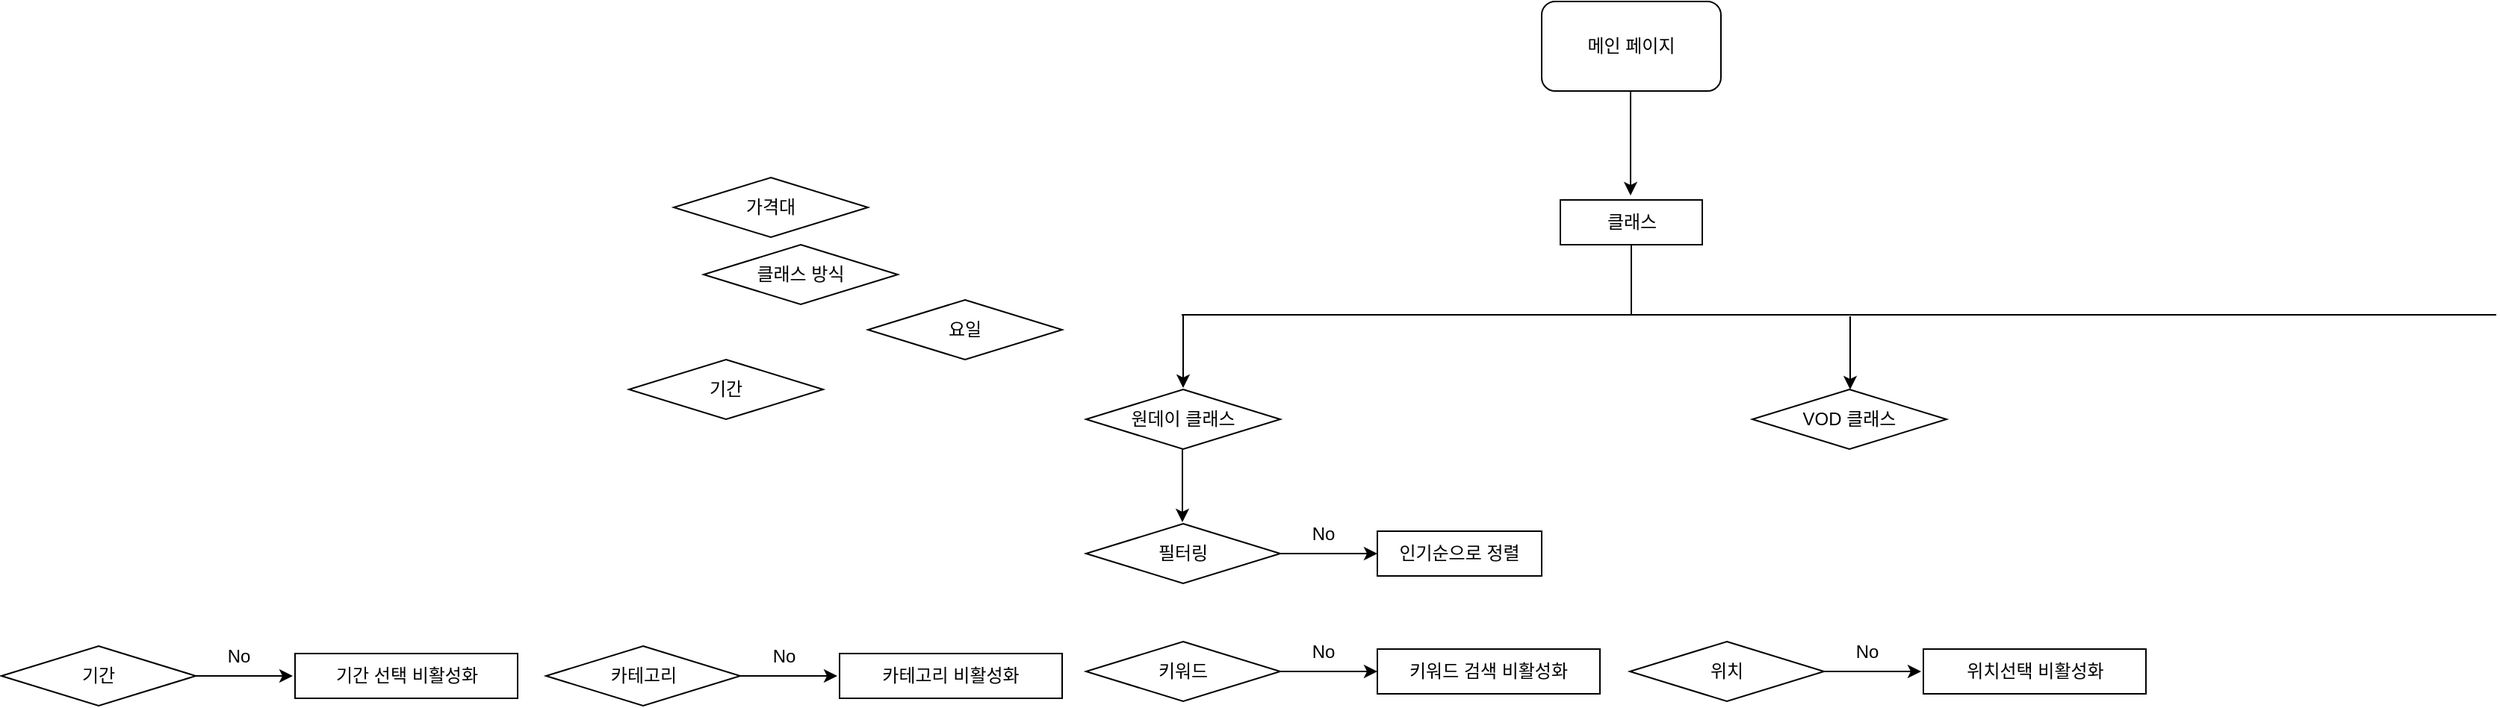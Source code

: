 <mxfile version="15.3.1" type="github">
  <diagram id="s2rgSWj9j16v0FCGX9V-" name="Page-1">
    <mxGraphModel dx="1922" dy="468" grid="1" gridSize="10" guides="1" tooltips="1" connect="1" arrows="1" fold="1" page="1" pageScale="1" pageWidth="900" pageHeight="1600" math="0" shadow="0">
      <root>
        <mxCell id="0" />
        <mxCell id="1" parent="0" />
        <mxCell id="Ub513GzquWTHj9h1OdW3-1" value="메인 페이지" style="rounded=1;whiteSpace=wrap;html=1;" parent="1" vertex="1">
          <mxGeometry x="841" y="10" width="120" height="60" as="geometry" />
        </mxCell>
        <mxCell id="KO9Z9Ivm0-aq9Z-sdD83-1" value="" style="endArrow=classic;html=1;" edge="1" parent="1">
          <mxGeometry width="50" height="50" relative="1" as="geometry">
            <mxPoint x="900.5" y="70" as="sourcePoint" />
            <mxPoint x="900.5" y="140" as="targetPoint" />
          </mxGeometry>
        </mxCell>
        <mxCell id="KO9Z9Ivm0-aq9Z-sdD83-2" value="클래스" style="rounded=0;whiteSpace=wrap;html=1;" vertex="1" parent="1">
          <mxGeometry x="853.5" y="143" width="95" height="30" as="geometry" />
        </mxCell>
        <mxCell id="KO9Z9Ivm0-aq9Z-sdD83-3" value="" style="endArrow=none;html=1;entryX=0.5;entryY=1;entryDx=0;entryDy=0;" edge="1" parent="1" target="KO9Z9Ivm0-aq9Z-sdD83-2">
          <mxGeometry width="50" height="50" relative="1" as="geometry">
            <mxPoint x="901" y="220" as="sourcePoint" />
            <mxPoint x="921" y="170" as="targetPoint" />
          </mxGeometry>
        </mxCell>
        <mxCell id="KO9Z9Ivm0-aq9Z-sdD83-4" value="원데이 클래스" style="rhombus;whiteSpace=wrap;html=1;" vertex="1" parent="1">
          <mxGeometry x="536" y="270" width="130" height="40" as="geometry" />
        </mxCell>
        <mxCell id="KO9Z9Ivm0-aq9Z-sdD83-5" value="VOD 클래스" style="rhombus;whiteSpace=wrap;html=1;" vertex="1" parent="1">
          <mxGeometry x="982" y="270" width="130" height="40" as="geometry" />
        </mxCell>
        <mxCell id="KO9Z9Ivm0-aq9Z-sdD83-6" value="" style="endArrow=none;html=1;" edge="1" parent="1">
          <mxGeometry width="50" height="50" relative="1" as="geometry">
            <mxPoint x="600" y="220" as="sourcePoint" />
            <mxPoint x="1480" y="220" as="targetPoint" />
          </mxGeometry>
        </mxCell>
        <mxCell id="KO9Z9Ivm0-aq9Z-sdD83-7" value="" style="endArrow=classic;html=1;" edge="1" parent="1">
          <mxGeometry width="50" height="50" relative="1" as="geometry">
            <mxPoint x="601" y="220" as="sourcePoint" />
            <mxPoint x="601" y="269" as="targetPoint" />
          </mxGeometry>
        </mxCell>
        <mxCell id="KO9Z9Ivm0-aq9Z-sdD83-10" value="" style="endArrow=classic;html=1;" edge="1" parent="1">
          <mxGeometry width="50" height="50" relative="1" as="geometry">
            <mxPoint x="1047.5" y="221" as="sourcePoint" />
            <mxPoint x="1047.5" y="270" as="targetPoint" />
          </mxGeometry>
        </mxCell>
        <mxCell id="KO9Z9Ivm0-aq9Z-sdD83-13" value="인기순으로 정렬" style="rounded=0;whiteSpace=wrap;html=1;" vertex="1" parent="1">
          <mxGeometry x="731" y="365" width="110" height="30" as="geometry" />
        </mxCell>
        <mxCell id="KO9Z9Ivm0-aq9Z-sdD83-15" value="필터링" style="rhombus;whiteSpace=wrap;html=1;" vertex="1" parent="1">
          <mxGeometry x="536" y="360" width="130" height="40" as="geometry" />
        </mxCell>
        <mxCell id="KO9Z9Ivm0-aq9Z-sdD83-17" value="" style="endArrow=classic;html=1;" edge="1" parent="1">
          <mxGeometry width="50" height="50" relative="1" as="geometry">
            <mxPoint x="600.5" y="310" as="sourcePoint" />
            <mxPoint x="600.5" y="359" as="targetPoint" />
          </mxGeometry>
        </mxCell>
        <mxCell id="KO9Z9Ivm0-aq9Z-sdD83-18" value="" style="endArrow=classic;html=1;exitX=1;exitY=0.5;exitDx=0;exitDy=0;" edge="1" parent="1" source="KO9Z9Ivm0-aq9Z-sdD83-15">
          <mxGeometry width="50" height="50" relative="1" as="geometry">
            <mxPoint x="691" y="380" as="sourcePoint" />
            <mxPoint x="731" y="380" as="targetPoint" />
          </mxGeometry>
        </mxCell>
        <mxCell id="KO9Z9Ivm0-aq9Z-sdD83-21" value="No" style="text;html=1;strokeColor=none;fillColor=none;align=center;verticalAlign=middle;whiteSpace=wrap;rounded=0;" vertex="1" parent="1">
          <mxGeometry x="675" y="357" width="40" height="20" as="geometry" />
        </mxCell>
        <mxCell id="KO9Z9Ivm0-aq9Z-sdD83-23" value="키워드" style="rhombus;whiteSpace=wrap;html=1;" vertex="1" parent="1">
          <mxGeometry x="536" y="439" width="130" height="40" as="geometry" />
        </mxCell>
        <mxCell id="KO9Z9Ivm0-aq9Z-sdD83-24" value="기간" style="rhombus;whiteSpace=wrap;html=1;" vertex="1" parent="1">
          <mxGeometry x="230" y="250" width="130" height="40" as="geometry" />
        </mxCell>
        <mxCell id="KO9Z9Ivm0-aq9Z-sdD83-25" value="가격대" style="rhombus;whiteSpace=wrap;html=1;" vertex="1" parent="1">
          <mxGeometry x="260" y="128" width="130" height="40" as="geometry" />
        </mxCell>
        <mxCell id="KO9Z9Ivm0-aq9Z-sdD83-26" value="클래스 방식" style="rhombus;whiteSpace=wrap;html=1;" vertex="1" parent="1">
          <mxGeometry x="280" y="173" width="130" height="40" as="geometry" />
        </mxCell>
        <mxCell id="KO9Z9Ivm0-aq9Z-sdD83-27" value="요일" style="rhombus;whiteSpace=wrap;html=1;" vertex="1" parent="1">
          <mxGeometry x="390" y="210" width="130" height="40" as="geometry" />
        </mxCell>
        <mxCell id="KO9Z9Ivm0-aq9Z-sdD83-32" value="키워드 검색 비활성화" style="rounded=0;whiteSpace=wrap;html=1;" vertex="1" parent="1">
          <mxGeometry x="731" y="444" width="149" height="30" as="geometry" />
        </mxCell>
        <mxCell id="KO9Z9Ivm0-aq9Z-sdD83-33" value="" style="endArrow=classic;html=1;exitX=1;exitY=0.5;exitDx=0;exitDy=0;" edge="1" parent="1">
          <mxGeometry width="50" height="50" relative="1" as="geometry">
            <mxPoint x="666" y="459" as="sourcePoint" />
            <mxPoint x="731" y="459" as="targetPoint" />
          </mxGeometry>
        </mxCell>
        <mxCell id="KO9Z9Ivm0-aq9Z-sdD83-34" value="No" style="text;html=1;strokeColor=none;fillColor=none;align=center;verticalAlign=middle;whiteSpace=wrap;rounded=0;" vertex="1" parent="1">
          <mxGeometry x="675" y="436" width="40" height="20" as="geometry" />
        </mxCell>
        <mxCell id="KO9Z9Ivm0-aq9Z-sdD83-39" value="위치" style="rhombus;whiteSpace=wrap;html=1;" vertex="1" parent="1">
          <mxGeometry x="900" y="439" width="130" height="40" as="geometry" />
        </mxCell>
        <mxCell id="KO9Z9Ivm0-aq9Z-sdD83-41" value="" style="endArrow=classic;html=1;exitX=1;exitY=0.5;exitDx=0;exitDy=0;" edge="1" parent="1">
          <mxGeometry width="50" height="50" relative="1" as="geometry">
            <mxPoint x="1030" y="459" as="sourcePoint" />
            <mxPoint x="1095" y="459" as="targetPoint" />
          </mxGeometry>
        </mxCell>
        <mxCell id="KO9Z9Ivm0-aq9Z-sdD83-42" value="No" style="text;html=1;strokeColor=none;fillColor=none;align=center;verticalAlign=middle;whiteSpace=wrap;rounded=0;" vertex="1" parent="1">
          <mxGeometry x="1039" y="436" width="40" height="20" as="geometry" />
        </mxCell>
        <mxCell id="KO9Z9Ivm0-aq9Z-sdD83-51" value="위치선택 비활성화" style="rounded=0;whiteSpace=wrap;html=1;" vertex="1" parent="1">
          <mxGeometry x="1096.5" y="444" width="149" height="30" as="geometry" />
        </mxCell>
        <mxCell id="KO9Z9Ivm0-aq9Z-sdD83-53" value="카테고리" style="rhombus;whiteSpace=wrap;html=1;" vertex="1" parent="1">
          <mxGeometry x="174.5" y="442" width="130" height="40" as="geometry" />
        </mxCell>
        <mxCell id="KO9Z9Ivm0-aq9Z-sdD83-54" value="" style="endArrow=classic;html=1;exitX=1;exitY=0.5;exitDx=0;exitDy=0;" edge="1" parent="1">
          <mxGeometry width="50" height="50" relative="1" as="geometry">
            <mxPoint x="304.5" y="462" as="sourcePoint" />
            <mxPoint x="369.5" y="462" as="targetPoint" />
          </mxGeometry>
        </mxCell>
        <mxCell id="KO9Z9Ivm0-aq9Z-sdD83-55" value="No" style="text;html=1;strokeColor=none;fillColor=none;align=center;verticalAlign=middle;whiteSpace=wrap;rounded=0;" vertex="1" parent="1">
          <mxGeometry x="313.5" y="439" width="40" height="20" as="geometry" />
        </mxCell>
        <mxCell id="KO9Z9Ivm0-aq9Z-sdD83-56" value="카테고리 비활성화" style="rounded=0;whiteSpace=wrap;html=1;" vertex="1" parent="1">
          <mxGeometry x="371" y="447" width="149" height="30" as="geometry" />
        </mxCell>
        <mxCell id="KO9Z9Ivm0-aq9Z-sdD83-57" value="기간" style="rhombus;whiteSpace=wrap;html=1;" vertex="1" parent="1">
          <mxGeometry x="-190" y="442" width="130" height="40" as="geometry" />
        </mxCell>
        <mxCell id="KO9Z9Ivm0-aq9Z-sdD83-58" value="" style="endArrow=classic;html=1;exitX=1;exitY=0.5;exitDx=0;exitDy=0;" edge="1" parent="1">
          <mxGeometry width="50" height="50" relative="1" as="geometry">
            <mxPoint x="-60" y="462" as="sourcePoint" />
            <mxPoint x="5" y="462" as="targetPoint" />
          </mxGeometry>
        </mxCell>
        <mxCell id="KO9Z9Ivm0-aq9Z-sdD83-59" value="No" style="text;html=1;strokeColor=none;fillColor=none;align=center;verticalAlign=middle;whiteSpace=wrap;rounded=0;" vertex="1" parent="1">
          <mxGeometry x="-51" y="439" width="40" height="20" as="geometry" />
        </mxCell>
        <mxCell id="KO9Z9Ivm0-aq9Z-sdD83-60" value="기간 선택 비활성화" style="rounded=0;whiteSpace=wrap;html=1;" vertex="1" parent="1">
          <mxGeometry x="6.5" y="447" width="149" height="30" as="geometry" />
        </mxCell>
      </root>
    </mxGraphModel>
  </diagram>
</mxfile>
